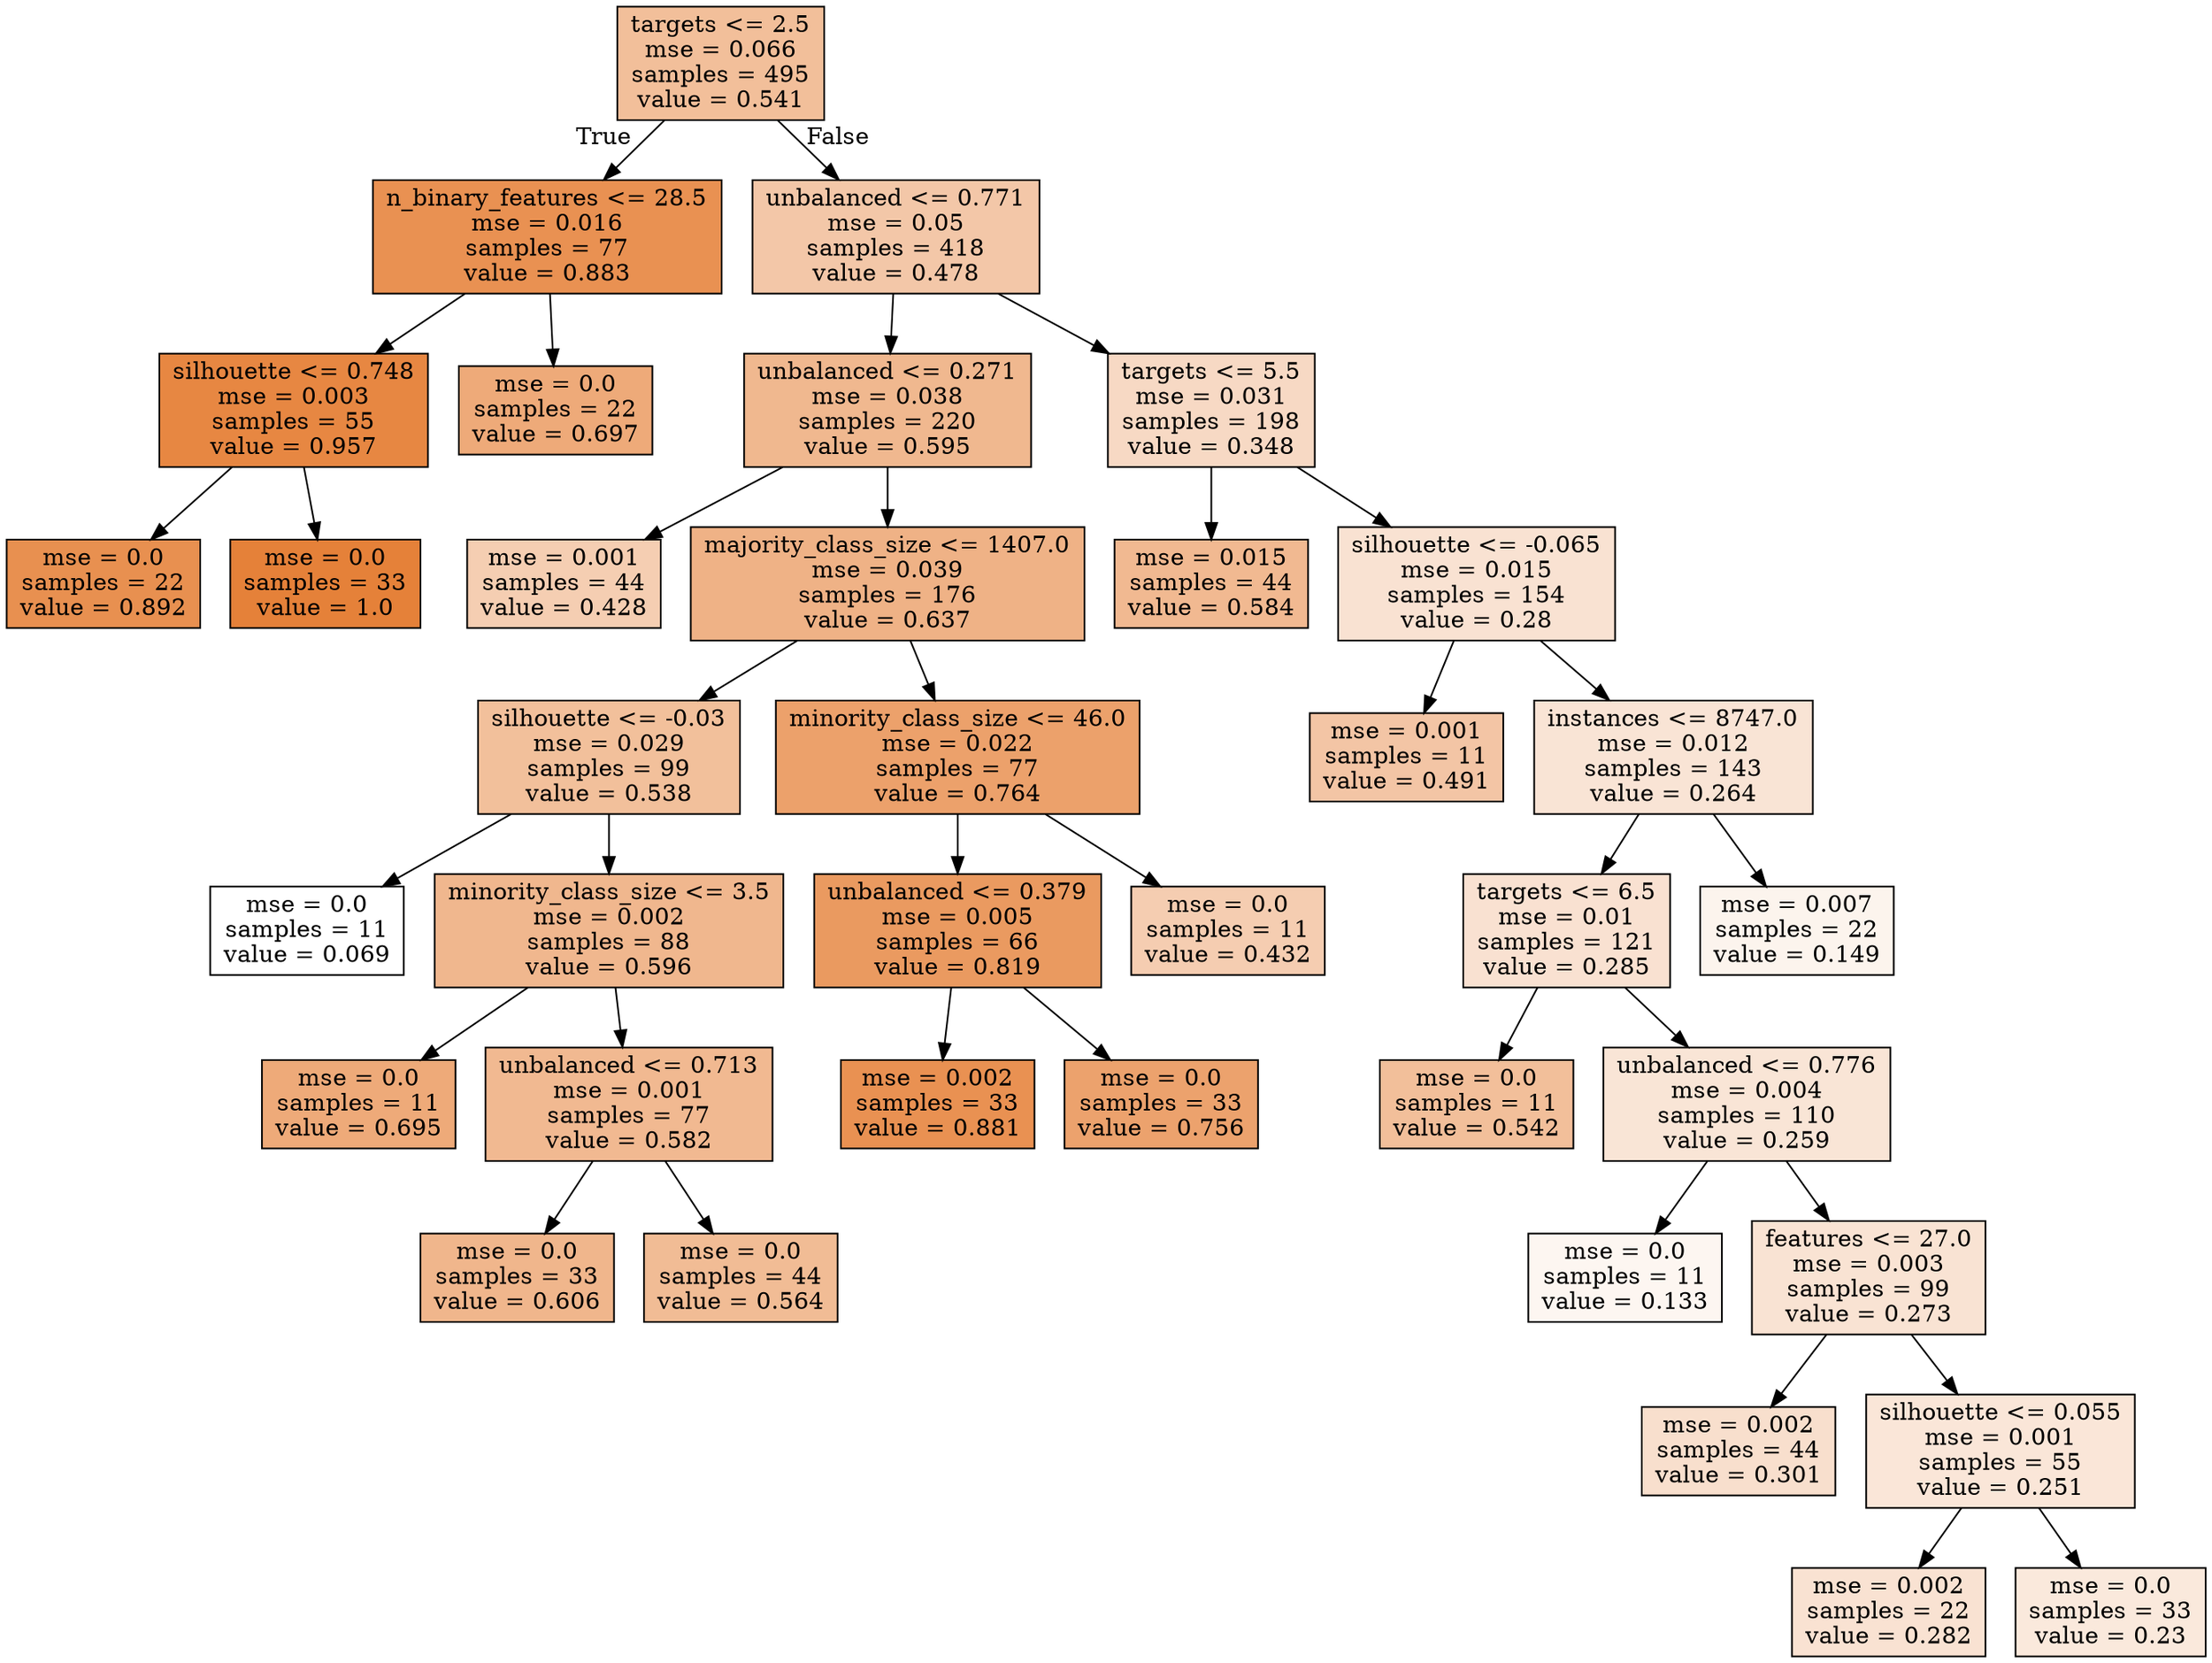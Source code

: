 digraph Tree {
node [shape=box, style="filled", color="black"] ;
0 [label="targets <= 2.5\nmse = 0.066\nsamples = 495\nvalue = 0.541", fillcolor="#e5813981"] ;
1 [label="n_binary_features <= 28.5\nmse = 0.016\nsamples = 77\nvalue = 0.883", fillcolor="#e58139df"] ;
0 -> 1 [labeldistance=2.5, labelangle=45, headlabel="True"] ;
2 [label="silhouette <= 0.748\nmse = 0.003\nsamples = 55\nvalue = 0.957", fillcolor="#e58139f3"] ;
1 -> 2 ;
3 [label="mse = 0.0\nsamples = 22\nvalue = 0.892", fillcolor="#e58139e1"] ;
2 -> 3 ;
4 [label="mse = 0.0\nsamples = 33\nvalue = 1.0", fillcolor="#e58139ff"] ;
2 -> 4 ;
5 [label="mse = 0.0\nsamples = 22\nvalue = 0.697", fillcolor="#e58139ac"] ;
1 -> 5 ;
6 [label="unbalanced <= 0.771\nmse = 0.05\nsamples = 418\nvalue = 0.478", fillcolor="#e5813970"] ;
0 -> 6 [labeldistance=2.5, labelangle=-45, headlabel="False"] ;
7 [label="unbalanced <= 0.271\nmse = 0.038\nsamples = 220\nvalue = 0.595", fillcolor="#e5813990"] ;
6 -> 7 ;
8 [label="mse = 0.001\nsamples = 44\nvalue = 0.428", fillcolor="#e5813962"] ;
7 -> 8 ;
9 [label="majority_class_size <= 1407.0\nmse = 0.039\nsamples = 176\nvalue = 0.637", fillcolor="#e581399c"] ;
7 -> 9 ;
10 [label="silhouette <= -0.03\nmse = 0.029\nsamples = 99\nvalue = 0.538", fillcolor="#e5813980"] ;
9 -> 10 ;
11 [label="mse = 0.0\nsamples = 11\nvalue = 0.069", fillcolor="#e5813900"] ;
10 -> 11 ;
12 [label="minority_class_size <= 3.5\nmse = 0.002\nsamples = 88\nvalue = 0.596", fillcolor="#e5813991"] ;
10 -> 12 ;
13 [label="mse = 0.0\nsamples = 11\nvalue = 0.695", fillcolor="#e58139ac"] ;
12 -> 13 ;
14 [label="unbalanced <= 0.713\nmse = 0.001\nsamples = 77\nvalue = 0.582", fillcolor="#e581398d"] ;
12 -> 14 ;
15 [label="mse = 0.0\nsamples = 33\nvalue = 0.606", fillcolor="#e5813993"] ;
14 -> 15 ;
16 [label="mse = 0.0\nsamples = 44\nvalue = 0.564", fillcolor="#e5813988"] ;
14 -> 16 ;
17 [label="minority_class_size <= 46.0\nmse = 0.022\nsamples = 77\nvalue = 0.764", fillcolor="#e58139be"] ;
9 -> 17 ;
18 [label="unbalanced <= 0.379\nmse = 0.005\nsamples = 66\nvalue = 0.819", fillcolor="#e58139cd"] ;
17 -> 18 ;
19 [label="mse = 0.002\nsamples = 33\nvalue = 0.881", fillcolor="#e58139df"] ;
18 -> 19 ;
20 [label="mse = 0.0\nsamples = 33\nvalue = 0.756", fillcolor="#e58139bc"] ;
18 -> 20 ;
21 [label="mse = 0.0\nsamples = 11\nvalue = 0.432", fillcolor="#e5813964"] ;
17 -> 21 ;
22 [label="targets <= 5.5\nmse = 0.031\nsamples = 198\nvalue = 0.348", fillcolor="#e581394c"] ;
6 -> 22 ;
23 [label="mse = 0.015\nsamples = 44\nvalue = 0.584", fillcolor="#e581398d"] ;
22 -> 23 ;
24 [label="silhouette <= -0.065\nmse = 0.015\nsamples = 154\nvalue = 0.28", fillcolor="#e581393a"] ;
22 -> 24 ;
25 [label="mse = 0.001\nsamples = 11\nvalue = 0.491", fillcolor="#e5813974"] ;
24 -> 25 ;
26 [label="instances <= 8747.0\nmse = 0.012\nsamples = 143\nvalue = 0.264", fillcolor="#e5813935"] ;
24 -> 26 ;
27 [label="targets <= 6.5\nmse = 0.01\nsamples = 121\nvalue = 0.285", fillcolor="#e581393b"] ;
26 -> 27 ;
28 [label="mse = 0.0\nsamples = 11\nvalue = 0.542", fillcolor="#e5813982"] ;
27 -> 28 ;
29 [label="unbalanced <= 0.776\nmse = 0.004\nsamples = 110\nvalue = 0.259", fillcolor="#e5813934"] ;
27 -> 29 ;
30 [label="mse = 0.0\nsamples = 11\nvalue = 0.133", fillcolor="#e5813912"] ;
29 -> 30 ;
31 [label="features <= 27.0\nmse = 0.003\nsamples = 99\nvalue = 0.273", fillcolor="#e5813938"] ;
29 -> 31 ;
32 [label="mse = 0.002\nsamples = 44\nvalue = 0.301", fillcolor="#e5813940"] ;
31 -> 32 ;
33 [label="silhouette <= 0.055\nmse = 0.001\nsamples = 55\nvalue = 0.251", fillcolor="#e5813932"] ;
31 -> 33 ;
34 [label="mse = 0.002\nsamples = 22\nvalue = 0.282", fillcolor="#e581393a"] ;
33 -> 34 ;
35 [label="mse = 0.0\nsamples = 33\nvalue = 0.23", fillcolor="#e581392c"] ;
33 -> 35 ;
36 [label="mse = 0.007\nsamples = 22\nvalue = 0.149", fillcolor="#e5813916"] ;
26 -> 36 ;
}